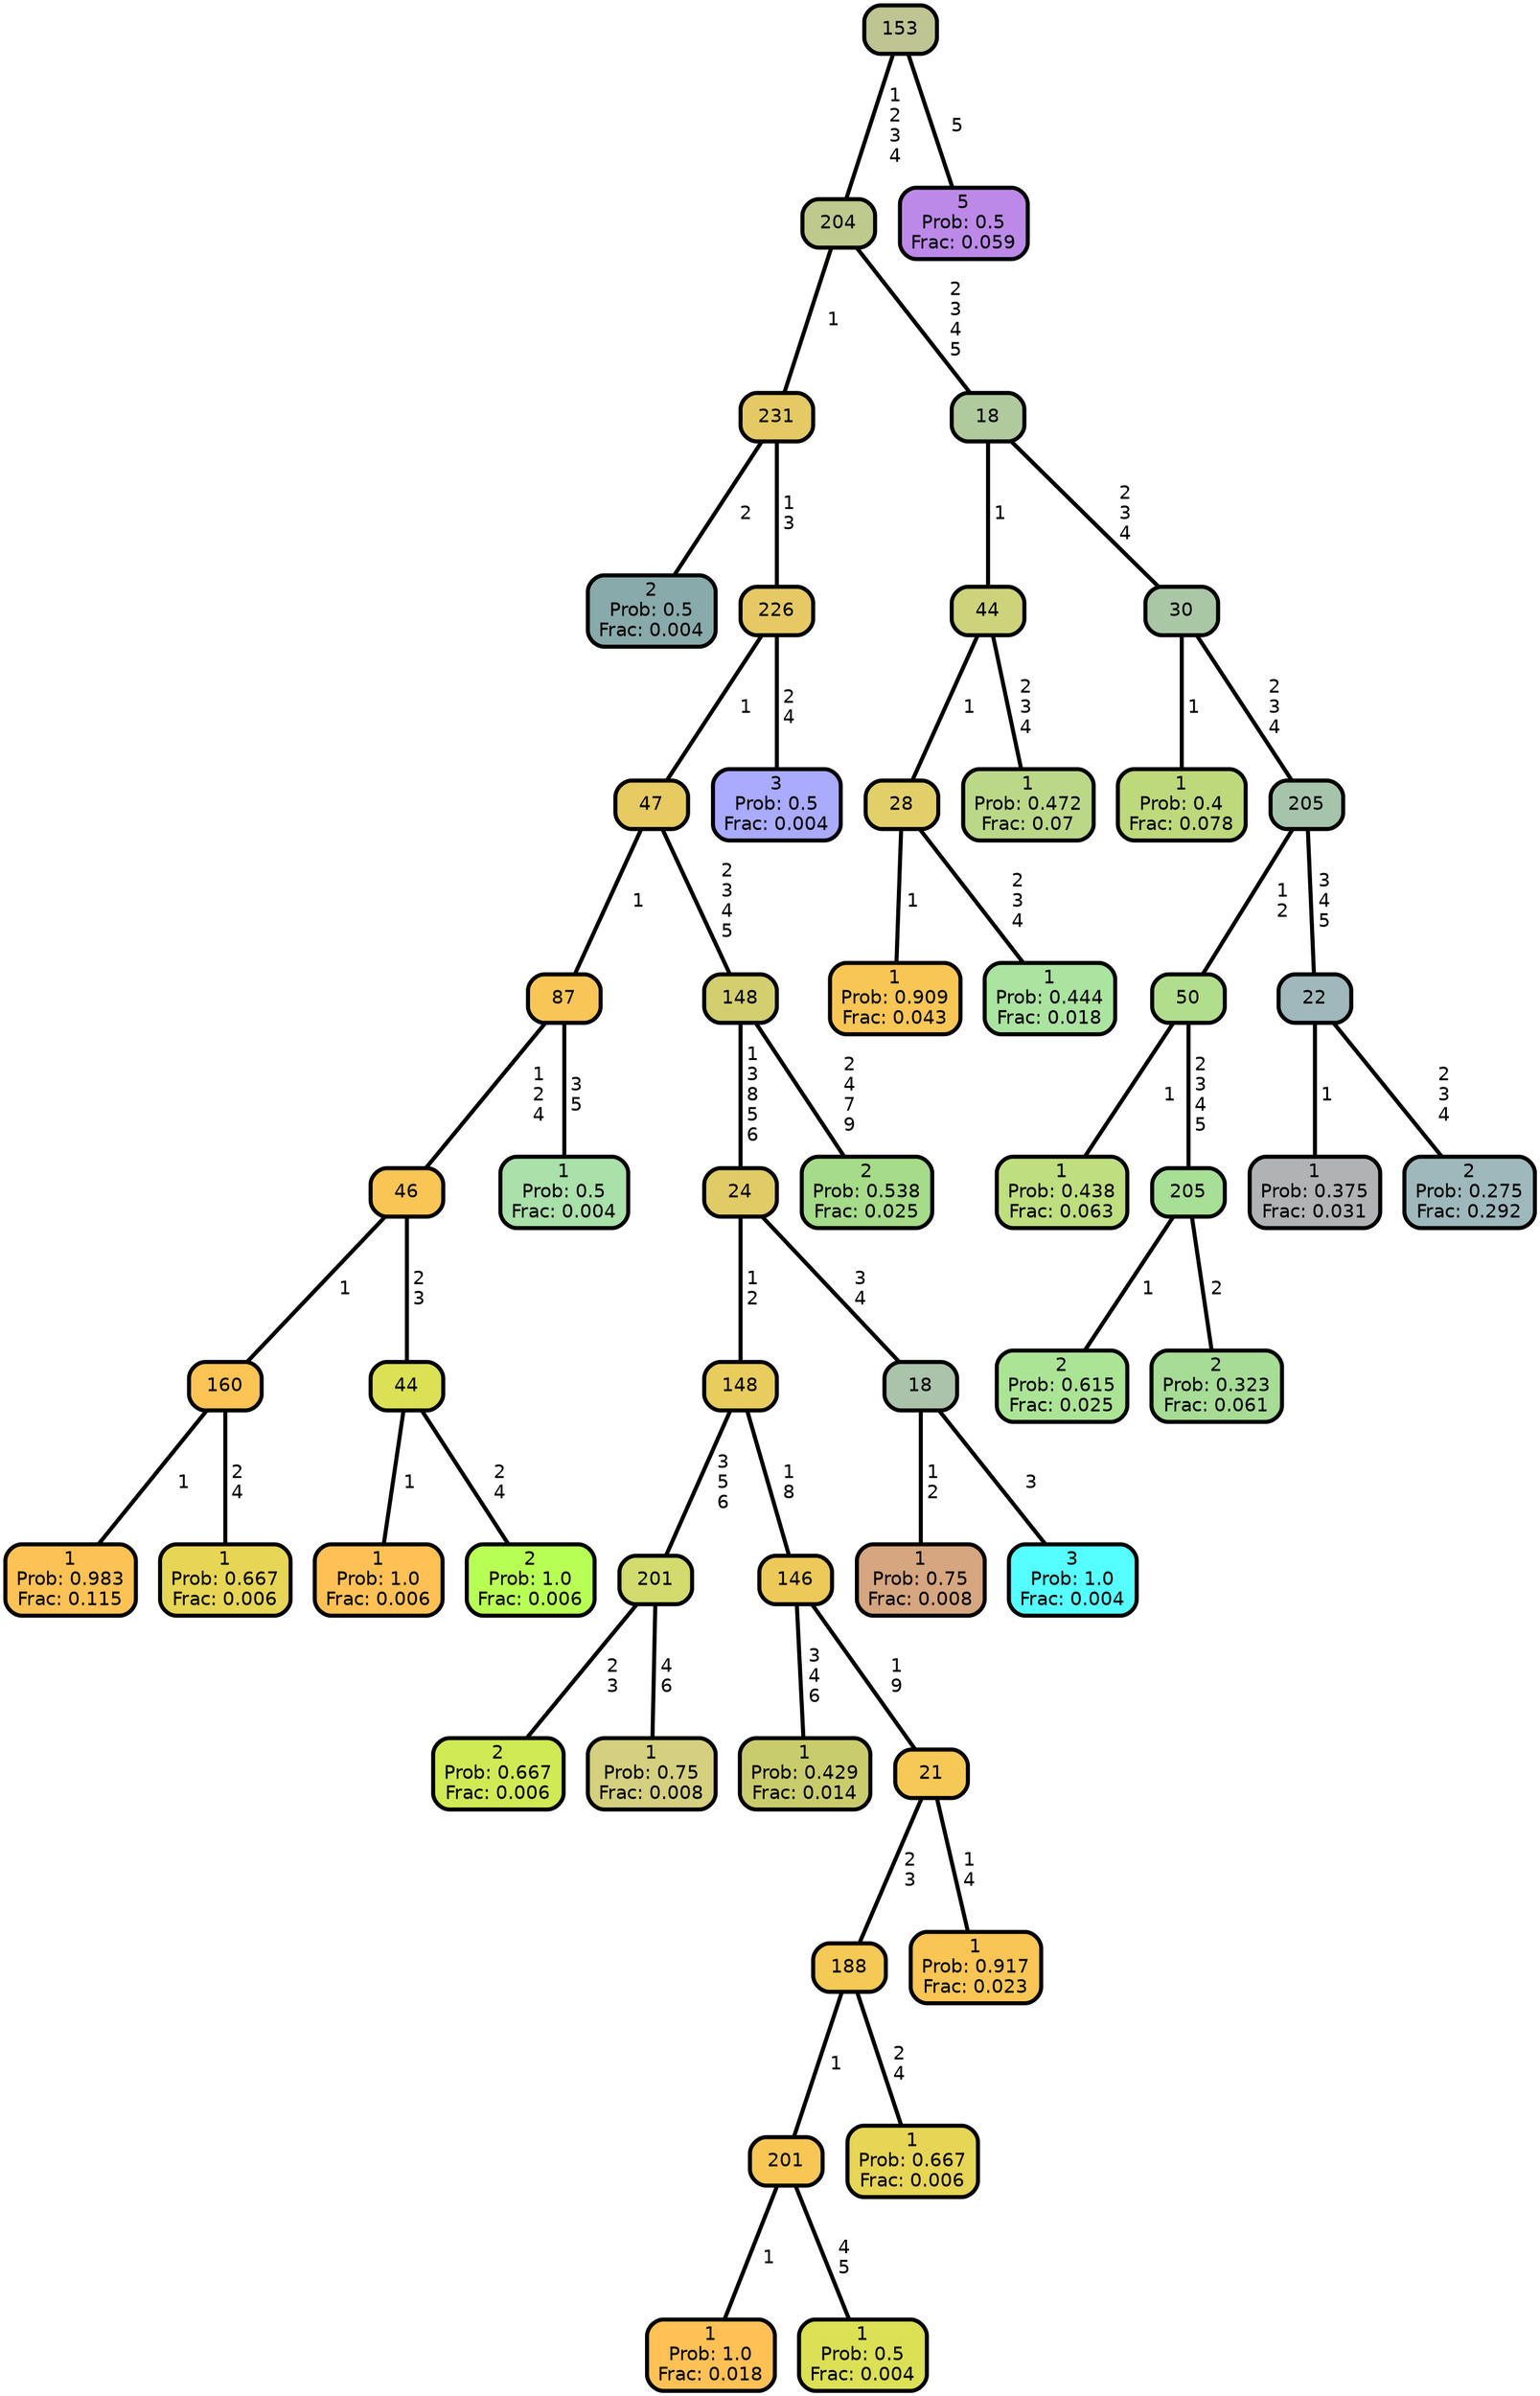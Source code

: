 graph Tree {
node [shape=box, style="filled, rounded",color="black",penwidth="3",fontcolor="black",                 fontname=helvetica] ;
graph [ranksep="0 equally", splines=straight,                 bgcolor=transparent, dpi=200] ;
edge [fontname=helvetica, color=black] ;
0 [label="2
Prob: 0.5
Frac: 0.004", fillcolor="#89aaaa"] ;
1 [label="231", fillcolor="#e4c965"] ;
2 [label="1
Prob: 0.983
Frac: 0.115", fillcolor="#fdc255"] ;
3 [label="160", fillcolor="#fcc355"] ;
4 [label="1
Prob: 0.667
Frac: 0.006", fillcolor="#e7d555"] ;
5 [label="46", fillcolor="#f9c555"] ;
6 [label="1
Prob: 1.0
Frac: 0.006", fillcolor="#ffc155"] ;
7 [label="44", fillcolor="#dbe055"] ;
8 [label="2
Prob: 1.0
Frac: 0.006", fillcolor="#b8ff55"] ;
9 [label="87", fillcolor="#f7c657"] ;
10 [label="1
Prob: 0.5
Frac: 0.004", fillcolor="#aae0aa"] ;
11 [label="47", fillcolor="#e6ca62"] ;
12 [label="2
Prob: 0.667
Frac: 0.006", fillcolor="#cfea55"] ;
13 [label="201", fillcolor="#d2db6d"] ;
14 [label="1
Prob: 0.75
Frac: 0.008", fillcolor="#d4d07f"] ;
15 [label="148", fillcolor="#e8cc5d"] ;
16 [label="1
Prob: 0.429
Frac: 0.014", fillcolor="#c9cc6d"] ;
17 [label="146", fillcolor="#edc95a"] ;
18 [label="1
Prob: 1.0
Frac: 0.018", fillcolor="#ffc155"] ;
19 [label="201", fillcolor="#f8c655"] ;
20 [label="1
Prob: 0.5
Frac: 0.004", fillcolor="#dbe055"] ;
21 [label="188", fillcolor="#f4c955"] ;
22 [label="1
Prob: 0.667
Frac: 0.006", fillcolor="#e7d555"] ;
23 [label="21", fillcolor="#f6c855"] ;
24 [label="1
Prob: 0.917
Frac: 0.023", fillcolor="#f9c655"] ;
25 [label="24", fillcolor="#e0cb67"] ;
26 [label="1
Prob: 0.75
Frac: 0.008", fillcolor="#d5a67f"] ;
27 [label="18", fillcolor="#aac3aa"] ;
28 [label="3
Prob: 1.0
Frac: 0.004", fillcolor="#55ffff"] ;
29 [label="148", fillcolor="#d3ce6e"] ;
30 [label="2
Prob: 0.538
Frac: 0.025", fillcolor="#a5db89"] ;
31 [label="226", fillcolor="#e6c964"] ;
32 [label="3
Prob: 0.5
Frac: 0.004", fillcolor="#aaaaff"] ;
33 [label="204", fillcolor="#bec98d"] ;
34 [label="1
Prob: 0.909
Frac: 0.043", fillcolor="#f8c655"] ;
35 [label="28", fillcolor="#e2cf6a"] ;
36 [label="1
Prob: 0.444
Frac: 0.018", fillcolor="#abe3a0"] ;
37 [label="44", fillcolor="#cdd37b"] ;
38 [label="1
Prob: 0.472
Frac: 0.07", fillcolor="#bbd888"] ;
39 [label="18", fillcolor="#b0c99d"] ;
40 [label="1
Prob: 0.4
Frac: 0.078", fillcolor="#bed97b"] ;
41 [label="30", fillcolor="#a9c7a5"] ;
42 [label="1
Prob: 0.438
Frac: 0.063", fillcolor="#bede7f"] ;
43 [label="50", fillcolor="#b1de8c"] ;
44 [label="2
Prob: 0.615
Frac: 0.025", fillcolor="#ace496"] ;
45 [label="205", fillcolor="#a8df96"] ;
46 [label="2
Prob: 0.323
Frac: 0.061", fillcolor="#a6dc96"] ;
47 [label="205", fillcolor="#a6c4ac"] ;
48 [label="1
Prob: 0.375
Frac: 0.031", fillcolor="#b1b2b4"] ;
49 [label="22", fillcolor="#a0b8bb"] ;
50 [label="2
Prob: 0.275
Frac: 0.292", fillcolor="#9eb8bb"] ;
51 [label="153", fillcolor="#bec593"] ;
52 [label="5
Prob: 0.5
Frac: 0.059", fillcolor="#bc89e8"] ;
1 -- 0 [label=" 2",penwidth=3] ;
1 -- 31 [label=" 1\n 3",penwidth=3] ;
3 -- 2 [label=" 1",penwidth=3] ;
3 -- 4 [label=" 2\n 4",penwidth=3] ;
5 -- 3 [label=" 1",penwidth=3] ;
5 -- 7 [label=" 2\n 3",penwidth=3] ;
7 -- 6 [label=" 1",penwidth=3] ;
7 -- 8 [label=" 2\n 4",penwidth=3] ;
9 -- 5 [label=" 1\n 2\n 4",penwidth=3] ;
9 -- 10 [label=" 3\n 5",penwidth=3] ;
11 -- 9 [label=" 1",penwidth=3] ;
11 -- 29 [label=" 2\n 3\n 4\n 5",penwidth=3] ;
13 -- 12 [label=" 2\n 3",penwidth=3] ;
13 -- 14 [label=" 4\n 6",penwidth=3] ;
15 -- 13 [label=" 3\n 5\n 6",penwidth=3] ;
15 -- 17 [label=" 1\n 8",penwidth=3] ;
17 -- 16 [label=" 3\n 4\n 6",penwidth=3] ;
17 -- 23 [label=" 1\n 9",penwidth=3] ;
19 -- 18 [label=" 1",penwidth=3] ;
19 -- 20 [label=" 4\n 5",penwidth=3] ;
21 -- 19 [label=" 1",penwidth=3] ;
21 -- 22 [label=" 2\n 4",penwidth=3] ;
23 -- 21 [label=" 2\n 3",penwidth=3] ;
23 -- 24 [label=" 1\n 4",penwidth=3] ;
25 -- 15 [label=" 1\n 2",penwidth=3] ;
25 -- 27 [label=" 3\n 4",penwidth=3] ;
27 -- 26 [label=" 1\n 2",penwidth=3] ;
27 -- 28 [label=" 3",penwidth=3] ;
29 -- 25 [label=" 1\n 3\n 8\n 5\n 6",penwidth=3] ;
29 -- 30 [label=" 2\n 4\n 7\n 9",penwidth=3] ;
31 -- 11 [label=" 1",penwidth=3] ;
31 -- 32 [label=" 2\n 4",penwidth=3] ;
33 -- 1 [label=" 1",penwidth=3] ;
33 -- 39 [label=" 2\n 3\n 4\n 5",penwidth=3] ;
35 -- 34 [label=" 1",penwidth=3] ;
35 -- 36 [label=" 2\n 3\n 4",penwidth=3] ;
37 -- 35 [label=" 1",penwidth=3] ;
37 -- 38 [label=" 2\n 3\n 4",penwidth=3] ;
39 -- 37 [label=" 1",penwidth=3] ;
39 -- 41 [label=" 2\n 3\n 4",penwidth=3] ;
41 -- 40 [label=" 1",penwidth=3] ;
41 -- 47 [label=" 2\n 3\n 4",penwidth=3] ;
43 -- 42 [label=" 1",penwidth=3] ;
43 -- 45 [label=" 2\n 3\n 4\n 5",penwidth=3] ;
45 -- 44 [label=" 1",penwidth=3] ;
45 -- 46 [label=" 2",penwidth=3] ;
47 -- 43 [label=" 1\n 2",penwidth=3] ;
47 -- 49 [label=" 3\n 4\n 5",penwidth=3] ;
49 -- 48 [label=" 1",penwidth=3] ;
49 -- 50 [label=" 2\n 3\n 4",penwidth=3] ;
51 -- 33 [label=" 1\n 2\n 3\n 4",penwidth=3] ;
51 -- 52 [label=" 5",penwidth=3] ;
{rank = same;}}